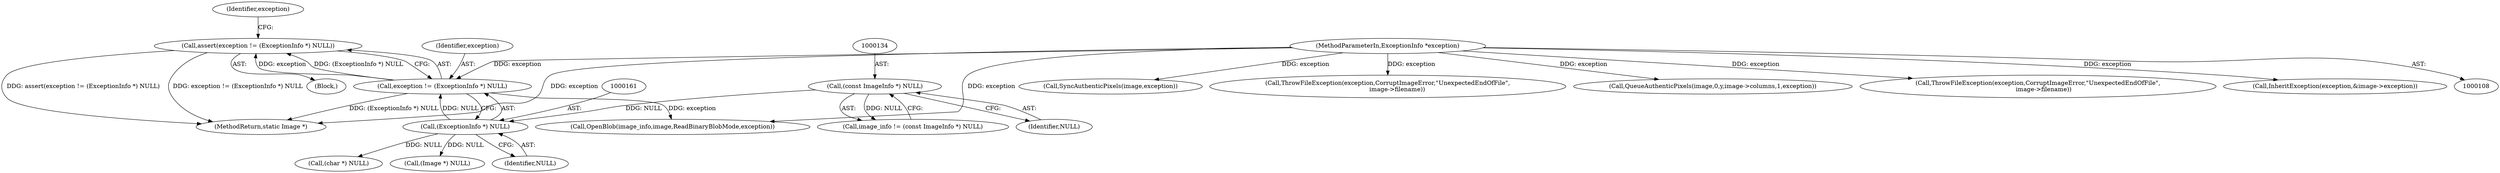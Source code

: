 digraph "0_ImageMagick_f6e9d0d9955e85bdd7540b251cd50d598dacc5e6_18@API" {
"1000157" [label="(Call,assert(exception != (ExceptionInfo *) NULL))"];
"1000158" [label="(Call,exception != (ExceptionInfo *) NULL)"];
"1000110" [label="(MethodParameterIn,ExceptionInfo *exception)"];
"1000160" [label="(Call,(ExceptionInfo *) NULL)"];
"1000133" [label="(Call,(const ImageInfo *) NULL)"];
"1000158" [label="(Call,exception != (ExceptionInfo *) NULL)"];
"1000264" [label="(Call,(char *) NULL)"];
"1001153" [label="(MethodReturn,static Image *)"];
"1000175" [label="(Call,OpenBlob(image_info,image,ReadBinaryBlobMode,exception))"];
"1000190" [label="(Call,(Image *) NULL)"];
"1001033" [label="(Call,SyncAuthenticPixels(image,exception))"];
"1001069" [label="(Call,ThrowFileException(exception,CorruptImageError,\"UnexpectedEndOfFile\",\n          image->filename))"];
"1000936" [label="(Call,QueueAuthenticPixels(image,0,y,image->columns,1,exception))"];
"1000162" [label="(Identifier,NULL)"];
"1000111" [label="(Block,)"];
"1000110" [label="(MethodParameterIn,ExceptionInfo *exception)"];
"1000687" [label="(Call,ThrowFileException(exception,CorruptImageError,\"UnexpectedEndOfFile\",\n      image->filename))"];
"1000135" [label="(Identifier,NULL)"];
"1000133" [label="(Call,(const ImageInfo *) NULL)"];
"1000159" [label="(Identifier,exception)"];
"1000166" [label="(Identifier,exception)"];
"1000157" [label="(Call,assert(exception != (ExceptionInfo *) NULL))"];
"1000837" [label="(Call,InheritException(exception,&image->exception))"];
"1000131" [label="(Call,image_info != (const ImageInfo *) NULL)"];
"1000160" [label="(Call,(ExceptionInfo *) NULL)"];
"1000157" -> "1000111"  [label="AST: "];
"1000157" -> "1000158"  [label="CFG: "];
"1000158" -> "1000157"  [label="AST: "];
"1000166" -> "1000157"  [label="CFG: "];
"1000157" -> "1001153"  [label="DDG: assert(exception != (ExceptionInfo *) NULL)"];
"1000157" -> "1001153"  [label="DDG: exception != (ExceptionInfo *) NULL"];
"1000158" -> "1000157"  [label="DDG: exception"];
"1000158" -> "1000157"  [label="DDG: (ExceptionInfo *) NULL"];
"1000158" -> "1000160"  [label="CFG: "];
"1000159" -> "1000158"  [label="AST: "];
"1000160" -> "1000158"  [label="AST: "];
"1000158" -> "1001153"  [label="DDG: (ExceptionInfo *) NULL"];
"1000110" -> "1000158"  [label="DDG: exception"];
"1000160" -> "1000158"  [label="DDG: NULL"];
"1000158" -> "1000175"  [label="DDG: exception"];
"1000110" -> "1000108"  [label="AST: "];
"1000110" -> "1001153"  [label="DDG: exception"];
"1000110" -> "1000175"  [label="DDG: exception"];
"1000110" -> "1000687"  [label="DDG: exception"];
"1000110" -> "1000837"  [label="DDG: exception"];
"1000110" -> "1000936"  [label="DDG: exception"];
"1000110" -> "1001033"  [label="DDG: exception"];
"1000110" -> "1001069"  [label="DDG: exception"];
"1000160" -> "1000162"  [label="CFG: "];
"1000161" -> "1000160"  [label="AST: "];
"1000162" -> "1000160"  [label="AST: "];
"1000133" -> "1000160"  [label="DDG: NULL"];
"1000160" -> "1000190"  [label="DDG: NULL"];
"1000160" -> "1000264"  [label="DDG: NULL"];
"1000133" -> "1000131"  [label="AST: "];
"1000133" -> "1000135"  [label="CFG: "];
"1000134" -> "1000133"  [label="AST: "];
"1000135" -> "1000133"  [label="AST: "];
"1000131" -> "1000133"  [label="CFG: "];
"1000133" -> "1000131"  [label="DDG: NULL"];
}
